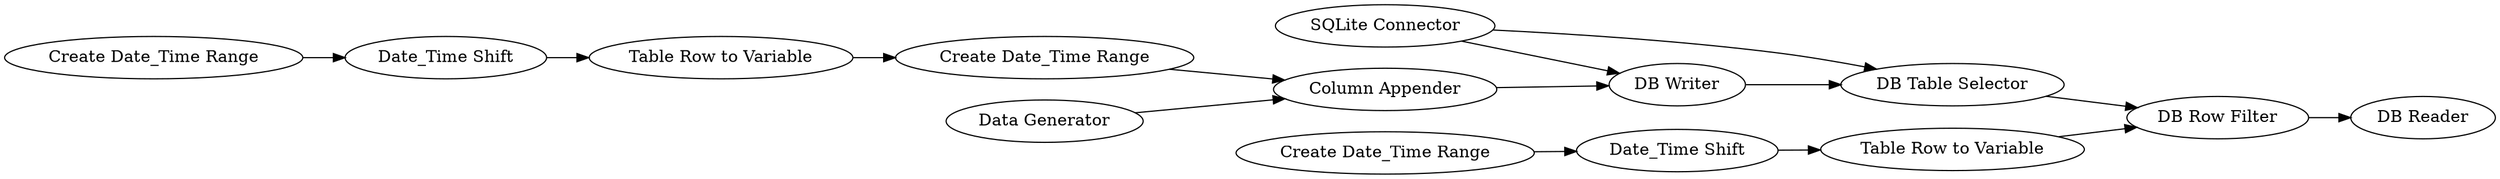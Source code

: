 digraph {
	"7048494308949255446_15" [label="DB Row Filter"]
	"254163258407698026_6" [label="Table Row to Variable"]
	"254163258407698026_7" [label="Create Date_Time Range"]
	"7048494308949255446_1" [label="SQLite Connector"]
	"7048494308949255446_16" [label="DB Reader"]
	"254163258407698026_4" [label="Create Date_Time Range"]
	"7048494308949255446_14" [label="DB Table Selector"]
	"254163258407698026_8" [label="Data Generator"]
	"254163258407698026_10" [label="DB Writer"]
	"7048494308949255446_13" [label="Table Row to Variable"]
	"254163258407698026_9" [label="Column Appender"]
	"254163258407698026_5" [label="Date_Time Shift"]
	"7048494308949255446_12" [label="Date_Time Shift"]
	"7048494308949255446_11" [label="Create Date_Time Range"]
	"7048494308949255446_12" -> "7048494308949255446_13"
	"254163258407698026_10" -> "7048494308949255446_14"
	"254163258407698026_7" -> "254163258407698026_9"
	"7048494308949255446_1" -> "254163258407698026_10"
	"7048494308949255446_1" -> "7048494308949255446_14"
	"254163258407698026_6" -> "254163258407698026_7"
	"254163258407698026_5" -> "254163258407698026_6"
	"7048494308949255446_11" -> "7048494308949255446_12"
	"254163258407698026_8" -> "254163258407698026_9"
	"7048494308949255446_14" -> "7048494308949255446_15"
	"7048494308949255446_15" -> "7048494308949255446_16"
	"7048494308949255446_13" -> "7048494308949255446_15"
	"254163258407698026_4" -> "254163258407698026_5"
	"254163258407698026_9" -> "254163258407698026_10"
	rankdir=LR
}
